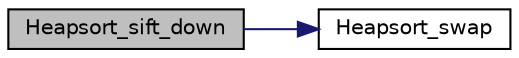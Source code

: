 digraph "Heapsort_sift_down"
{
  edge [fontname="Helvetica",fontsize="10",labelfontname="Helvetica",labelfontsize="10"];
  node [fontname="Helvetica",fontsize="10",shape=record];
  rankdir="LR";
  Node2047 [label="Heapsort_sift_down",height=0.2,width=0.4,color="black", fillcolor="grey75", style="filled", fontcolor="black"];
  Node2047 -> Node2048 [color="midnightblue",fontsize="10",style="solid",fontname="Helvetica"];
  Node2048 [label="Heapsort_swap",height=0.2,width=0.4,color="black", fillcolor="white", style="filled",URL="$d4/dd7/sorting_8_c.html#a7d47ff5b6218622f072ca38a87900496"];
}
